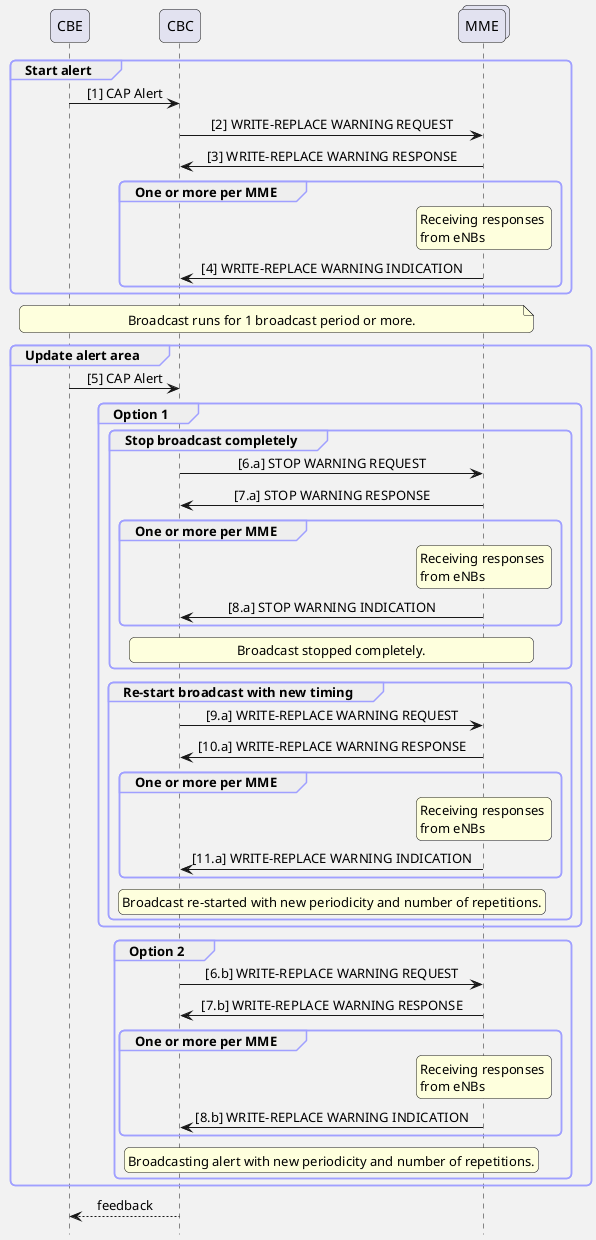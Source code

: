 @startuml
hide footbox
skinparam Shadowing false
skinparam BackgroundColor #f2f2f2
skinparam SequenceGroupBodyBackgroundColor transparent
skinparam roundcorner 10
skinparam ParticipantPadding 30
skinparam BoxPadding 10
skinparam SequenceGroupBorderColor #a0a0ff
skinparam SequenceMessageAlign center

participant CBE as cbe
participant CBC as cbc
collections MME as mme

group Start alert
    cbe -> cbc: [1] CAP Alert
    cbc -> mme: [2] WRITE-REPLACE WARNING REQUEST
    mme -> cbc: [3] WRITE-REPLACE WARNING RESPONSE
    group One or more per MME
        rnote over mme
            Receiving responses 
            from eNBs
        endrnote
        mme -> cbc: [4] WRITE-REPLACE WARNING INDICATION
    end
end
note across: Broadcast runs for 1 broadcast period or more.

group Update alert area
    cbe -> cbc: [5] CAP Alert
    group Option 1
        group Stop broadcast completely
            cbc -> mme: [6.a] STOP WARNING REQUEST
            mme -> cbc: [7.a] STOP WARNING RESPONSE
            group One or more per MME
                rnote over mme
                    Receiving responses 
                    from eNBs
                endrnote
                mme -> cbc: [8.a] STOP WARNING INDICATION
            end
            rnote over cbc, mme
                Broadcast stopped completely.
            endrnote
        end
        group Re-start broadcast with new timing
            cbc -> mme: [9.a] WRITE-REPLACE WARNING REQUEST
            mme -> cbc: [10.a] WRITE-REPLACE WARNING RESPONSE
            group One or more per MME
                rnote over mme
                    Receiving responses 
                    from eNBs
                endrnote
                mme -> cbc: [11.a] WRITE-REPLACE WARNING INDICATION
            end
            rnote over cbc, mme
                Broadcast re-started with new periodicity and number of repetitions.
            endrnote
        end
    end
    group Option 2
        cbc -> mme: [6.b] WRITE-REPLACE WARNING REQUEST
        mme -> cbc: [7.b] WRITE-REPLACE WARNING RESPONSE
        group One or more per MME
                rnote over mme
                    Receiving responses 
                    from eNBs
                endrnote
                mme -> cbc: [8.b] WRITE-REPLACE WARNING INDICATION
            end
        rnote over cbc, mme
            Broadcasting alert with new periodicity and number of repetitions.
        endrnote
    end
end
cbc --> cbe: feedback
@enduml